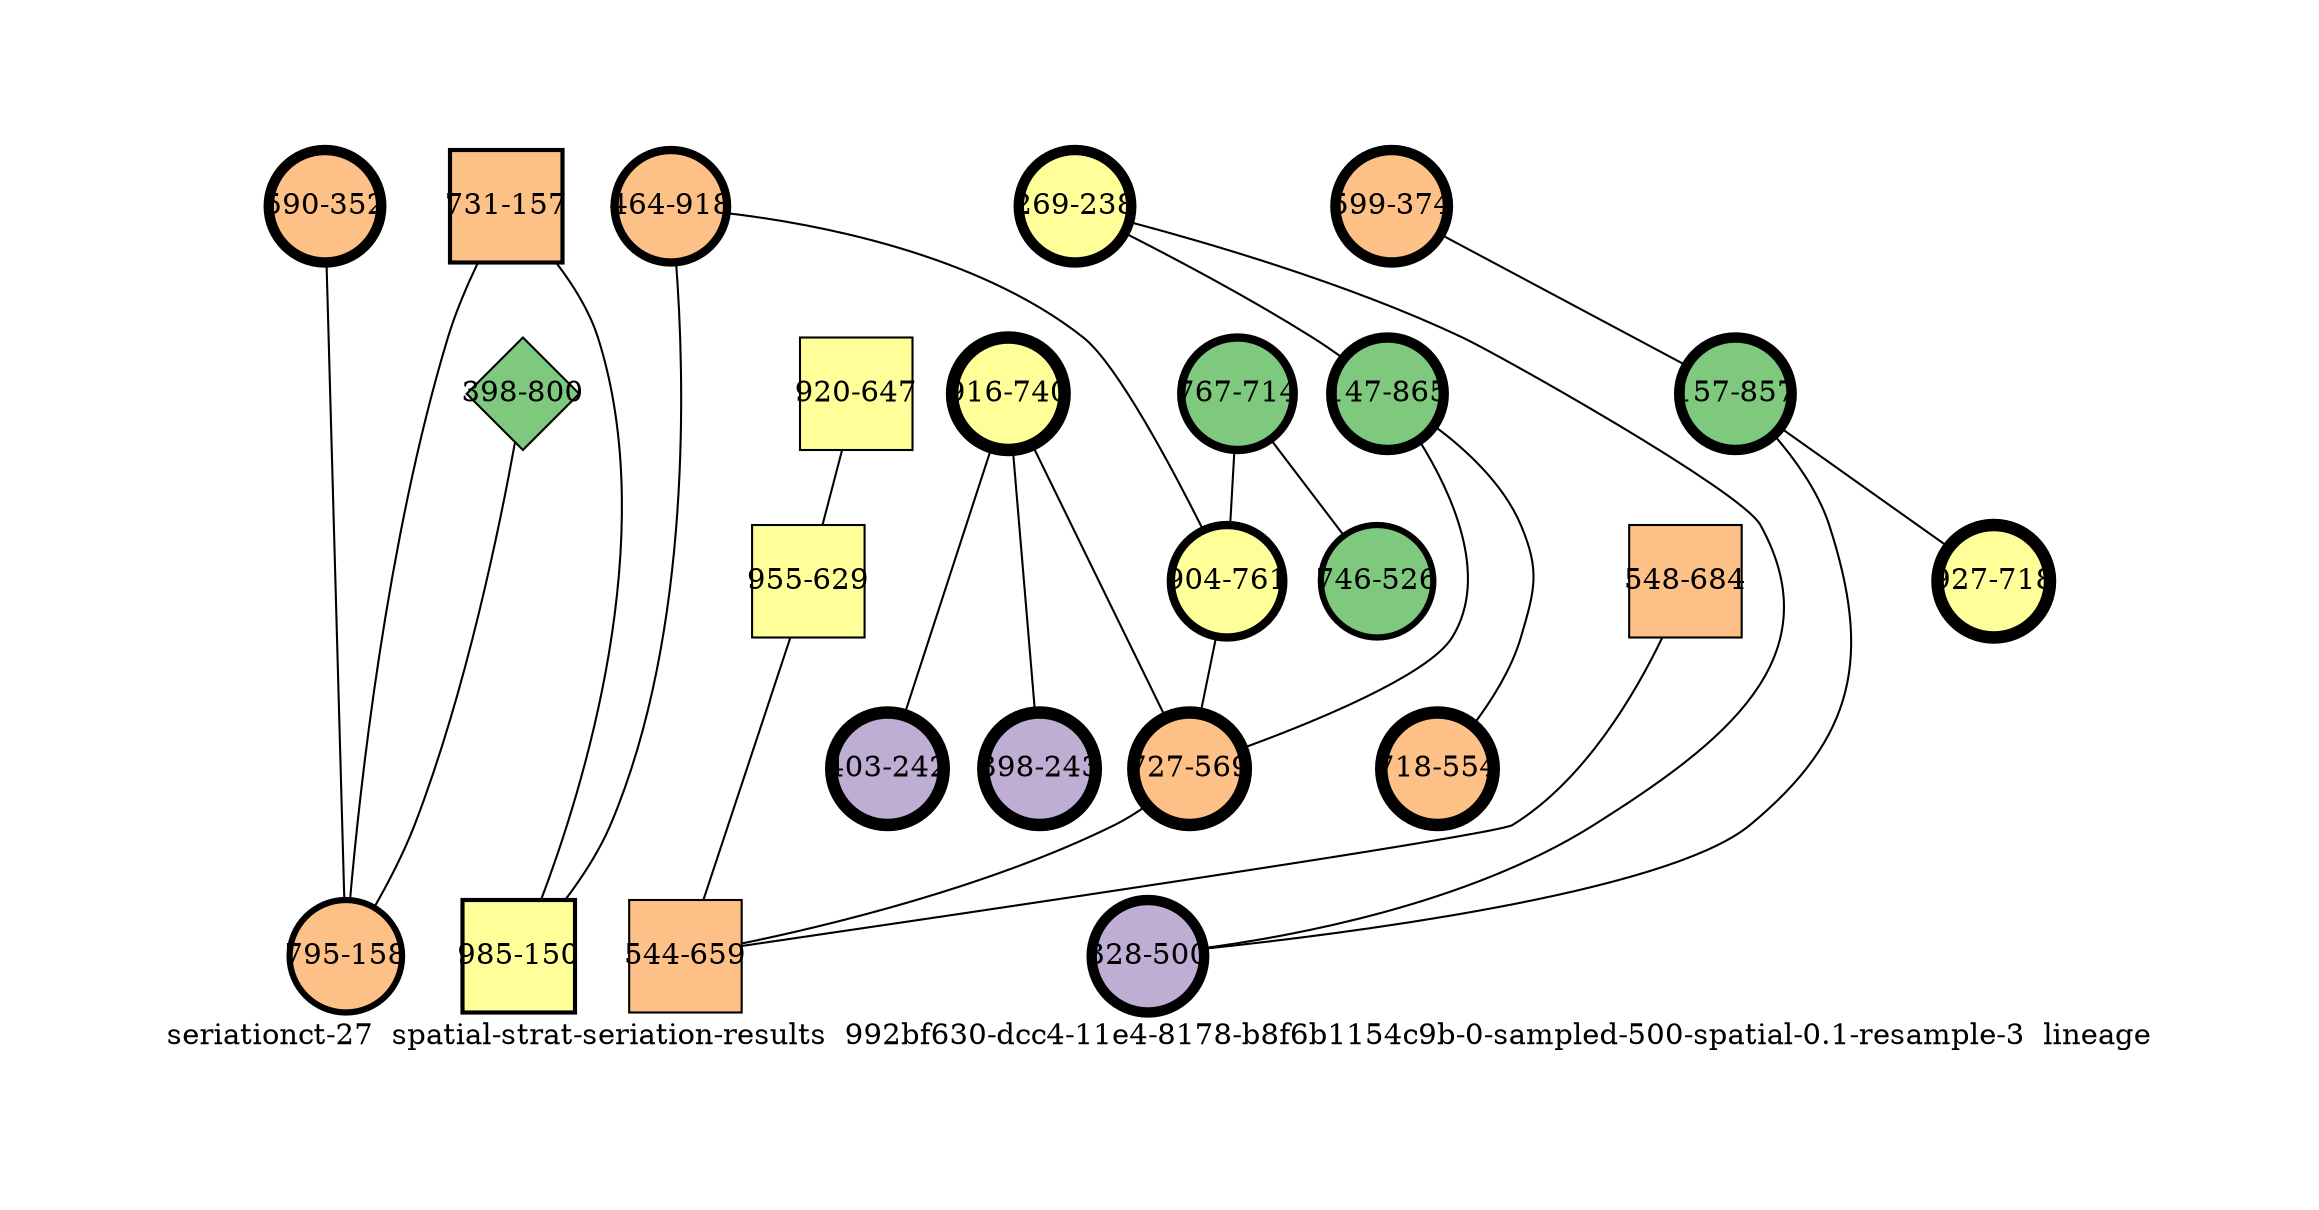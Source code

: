 strict graph "seriationct-27  spatial-strat-seriation-results  992bf630-dcc4-11e4-8178-b8f6b1154c9b-0-sampled-500-spatial-0.1-resample-3  lineage" {
labelloc=b;
ratio=auto;
pad="1.0";
label="seriationct-27  spatial-strat-seriation-results  992bf630-dcc4-11e4-8178-b8f6b1154c9b-0-sampled-500-spatial-0.1-resample-3  lineage";
node [width="0.75", style=filled, fixedsize=true, height="0.75", shape=circle, label=""];
0 [xCoordinate="352.0", appears_in_slice=5, yCoordinate="590.0", colorscheme=accent6, lineage_id=0, short_label="590-352", label="590-352", shape=circle, cluster_id=2, fillcolor=3, size="500.0", id=0, penwidth="5.0"];
1 [xCoordinate="374.0", appears_in_slice=5, yCoordinate="599.0", colorscheme=accent6, lineage_id=0, short_label="599-374", label="599-374", shape=circle, cluster_id=2, fillcolor=3, size="500.0", id=1, penwidth="5.0"];
2 [xCoordinate="647.0", appears_in_slice=1, yCoordinate="920.0", colorscheme=accent6, lineage_id=1, short_label="920-647", label="920-647", shape=square, cluster_id=3, fillcolor=4, size="500.0", id=2, penwidth="1.0"];
3 [xCoordinate="740.0", appears_in_slice=6, yCoordinate="916.0", colorscheme=accent6, lineage_id=0, short_label="916-740", label="916-740", shape=circle, cluster_id=3, fillcolor=4, size="500.0", id=3, penwidth="6.0"];
4 [xCoordinate="918.0", appears_in_slice=4, yCoordinate="464.0", colorscheme=accent6, lineage_id=0, short_label="464-918", label="464-918", shape=circle, cluster_id=2, fillcolor=3, size="500.0", id=4, penwidth="4.0"];
5 [xCoordinate="243.0", appears_in_slice=6, yCoordinate="398.0", colorscheme=accent6, lineage_id=0, short_label="398-243", label="398-243", shape=circle, cluster_id=1, fillcolor=2, size="500.0", id=5, penwidth="6.0"];
6 [xCoordinate="157.0", appears_in_slice=2, yCoordinate="731.0", colorscheme=accent6, lineage_id=1, short_label="731-157", label="731-157", shape=square, cluster_id=2, fillcolor=3, size="500.0", id=6, penwidth="2.0"];
7 [xCoordinate="238.0", appears_in_slice=5, yCoordinate="269.0", colorscheme=accent6, lineage_id=0, short_label="269-238", label="269-238", shape=circle, cluster_id=3, fillcolor=4, size="500.0", id=7, penwidth="5.0"];
8 [xCoordinate="857.0", appears_in_slice=5, yCoordinate="157.0", colorscheme=accent6, lineage_id=0, short_label="157-857", label="157-857", shape=circle, cluster_id=0, fillcolor=1, size="500.0", id=8, penwidth="5.0"];
9 [xCoordinate="800.0", appears_in_slice=1, yCoordinate="398.0", colorscheme=accent6, lineage_id=2, short_label="398-800", label="398-800", shape=diamond, cluster_id=0, fillcolor=1, size="500.0", id=9, penwidth="1.0"];
10 [xCoordinate="150.0", appears_in_slice=2, yCoordinate="985.0", colorscheme=accent6, lineage_id=1, short_label="985-150", label="985-150", shape=square, cluster_id=3, fillcolor=4, size="500.0", id=16, penwidth="2.0"];
11 [xCoordinate="714.0", appears_in_slice=4, yCoordinate="767.0", colorscheme=accent6, lineage_id=0, short_label="767-714", label="767-714", shape=circle, cluster_id=0, fillcolor=1, size="500.0", id=11, penwidth="4.0"];
12 [xCoordinate="242.0", appears_in_slice=6, yCoordinate="403.0", colorscheme=accent6, lineage_id=0, short_label="403-242", label="403-242", shape=circle, cluster_id=1, fillcolor=2, size="500.0", id=12, penwidth="6.0"];
13 [xCoordinate="526.0", appears_in_slice=3, yCoordinate="746.0", colorscheme=accent6, lineage_id=0, short_label="746-526", label="746-526", shape=circle, cluster_id=0, fillcolor=1, size="500.0", id=13, penwidth="3.0"];
14 [xCoordinate="865.0", appears_in_slice=5, yCoordinate="147.0", colorscheme=accent6, lineage_id=0, short_label="147-865", label="147-865", shape=circle, cluster_id=0, fillcolor=1, size="500.0", id=14, penwidth="5.0"];
15 [xCoordinate="158.0", appears_in_slice=3, yCoordinate="795.0", colorscheme=accent6, lineage_id=0, short_label="795-158", label="795-158", shape=circle, cluster_id=2, fillcolor=3, size="500.0", id=15, penwidth="3.0"];
16 [xCoordinate="554.0", appears_in_slice=6, yCoordinate="718.0", colorscheme=accent6, lineage_id=0, short_label="718-554", label="718-554", shape=circle, cluster_id=2, fillcolor=3, size="500.0", id=10, penwidth="6.0"];
17 [xCoordinate="500.0", appears_in_slice=5, yCoordinate="328.0", colorscheme=accent6, lineage_id=0, short_label="328-500", label="328-500", shape=circle, cluster_id=1, fillcolor=2, size="500.0", id=17, penwidth="5.0"];
18 [xCoordinate="684.0", appears_in_slice=1, yCoordinate="548.0", colorscheme=accent6, lineage_id=1, short_label="548-684", label="548-684", shape=square, cluster_id=2, fillcolor=3, size="500.0", id=18, penwidth="1.0"];
19 [xCoordinate="718.0", appears_in_slice=6, yCoordinate="927.0", colorscheme=accent6, lineage_id=0, short_label="927-718", label="927-718", shape=circle, cluster_id=3, fillcolor=4, size="500.0", id=19, penwidth="6.0"];
20 [xCoordinate="629.0", appears_in_slice=1, yCoordinate="955.0", colorscheme=accent6, lineage_id=1, short_label="955-629", label="955-629", shape=square, cluster_id=3, fillcolor=4, size="500.0", id=20, penwidth="1.0"];
21 [xCoordinate="761.0", appears_in_slice=4, yCoordinate="904.0", colorscheme=accent6, lineage_id=0, short_label="904-761", label="904-761", shape=circle, cluster_id=3, fillcolor=4, size="500.0", id=21, penwidth="4.0"];
22 [xCoordinate="569.0", appears_in_slice=6, yCoordinate="727.0", colorscheme=accent6, lineage_id=0, short_label="727-569", label="727-569", shape=circle, cluster_id=2, fillcolor=3, size="500.0", id=22, penwidth="6.0"];
23 [xCoordinate="659.0", appears_in_slice=1, yCoordinate="544.0", colorscheme=accent6, lineage_id=1, short_label="544-659", label="544-659", shape=square, cluster_id=2, fillcolor=3, size="500.0", id=23, penwidth="1.0"];
0 -- 15  [inverseweight="5.79907500533", weight="0.172441294358"];
1 -- 8  [inverseweight="22.7743759337", weight="0.0439089968002"];
2 -- 20  [inverseweight="28.8675134595", weight="0.0346410161514"];
3 -- 12  [inverseweight="22.8217732294", weight="0.0438178046004"];
3 -- 5  [inverseweight="15.9556411568", weight="0.062673758464"];
3 -- 22  [inverseweight="10.0442925461", weight="0.0995590277172"];
4 -- 10  [inverseweight="1.67547677449", weight="0.596845038515"];
4 -- 21  [inverseweight="20.8333333333", weight="0.048"];
6 -- 10  [inverseweight="16.59308279", weight="0.0602660766933"];
6 -- 15  [inverseweight="7.34976290047", weight="0.136058810814"];
7 -- 17  [inverseweight="2.73187337322", weight="0.366049177024"];
7 -- 14  [inverseweight="19.8889321044", weight="0.0502792203599"];
8 -- 19  [inverseweight="3.15358574186", weight="0.317099353516"];
8 -- 17  [inverseweight="13.1578947368", weight="0.076"];
9 -- 15  [inverseweight="4.03199584647", weight="0.248016128508"];
11 -- 13  [inverseweight="4.54507893462", weight="0.220018181067"];
11 -- 21  [inverseweight="1.68084557313", weight="0.5949386523"];
14 -- 16  [inverseweight="2.87860681509", weight="0.347390270445"];
14 -- 22  [inverseweight="2.11375396412", weight="0.473091957235"];
18 -- 23  [inverseweight="26.3523138347", weight="0.037947331922"];
20 -- 23  [inverseweight="1.26490296871", weight="0.79057447467"];
21 -- 22  [inverseweight="1.62086689249", weight="0.616953807023"];
22 -- 23  [inverseweight="1.58205668922", weight="0.632088601384"];
}
